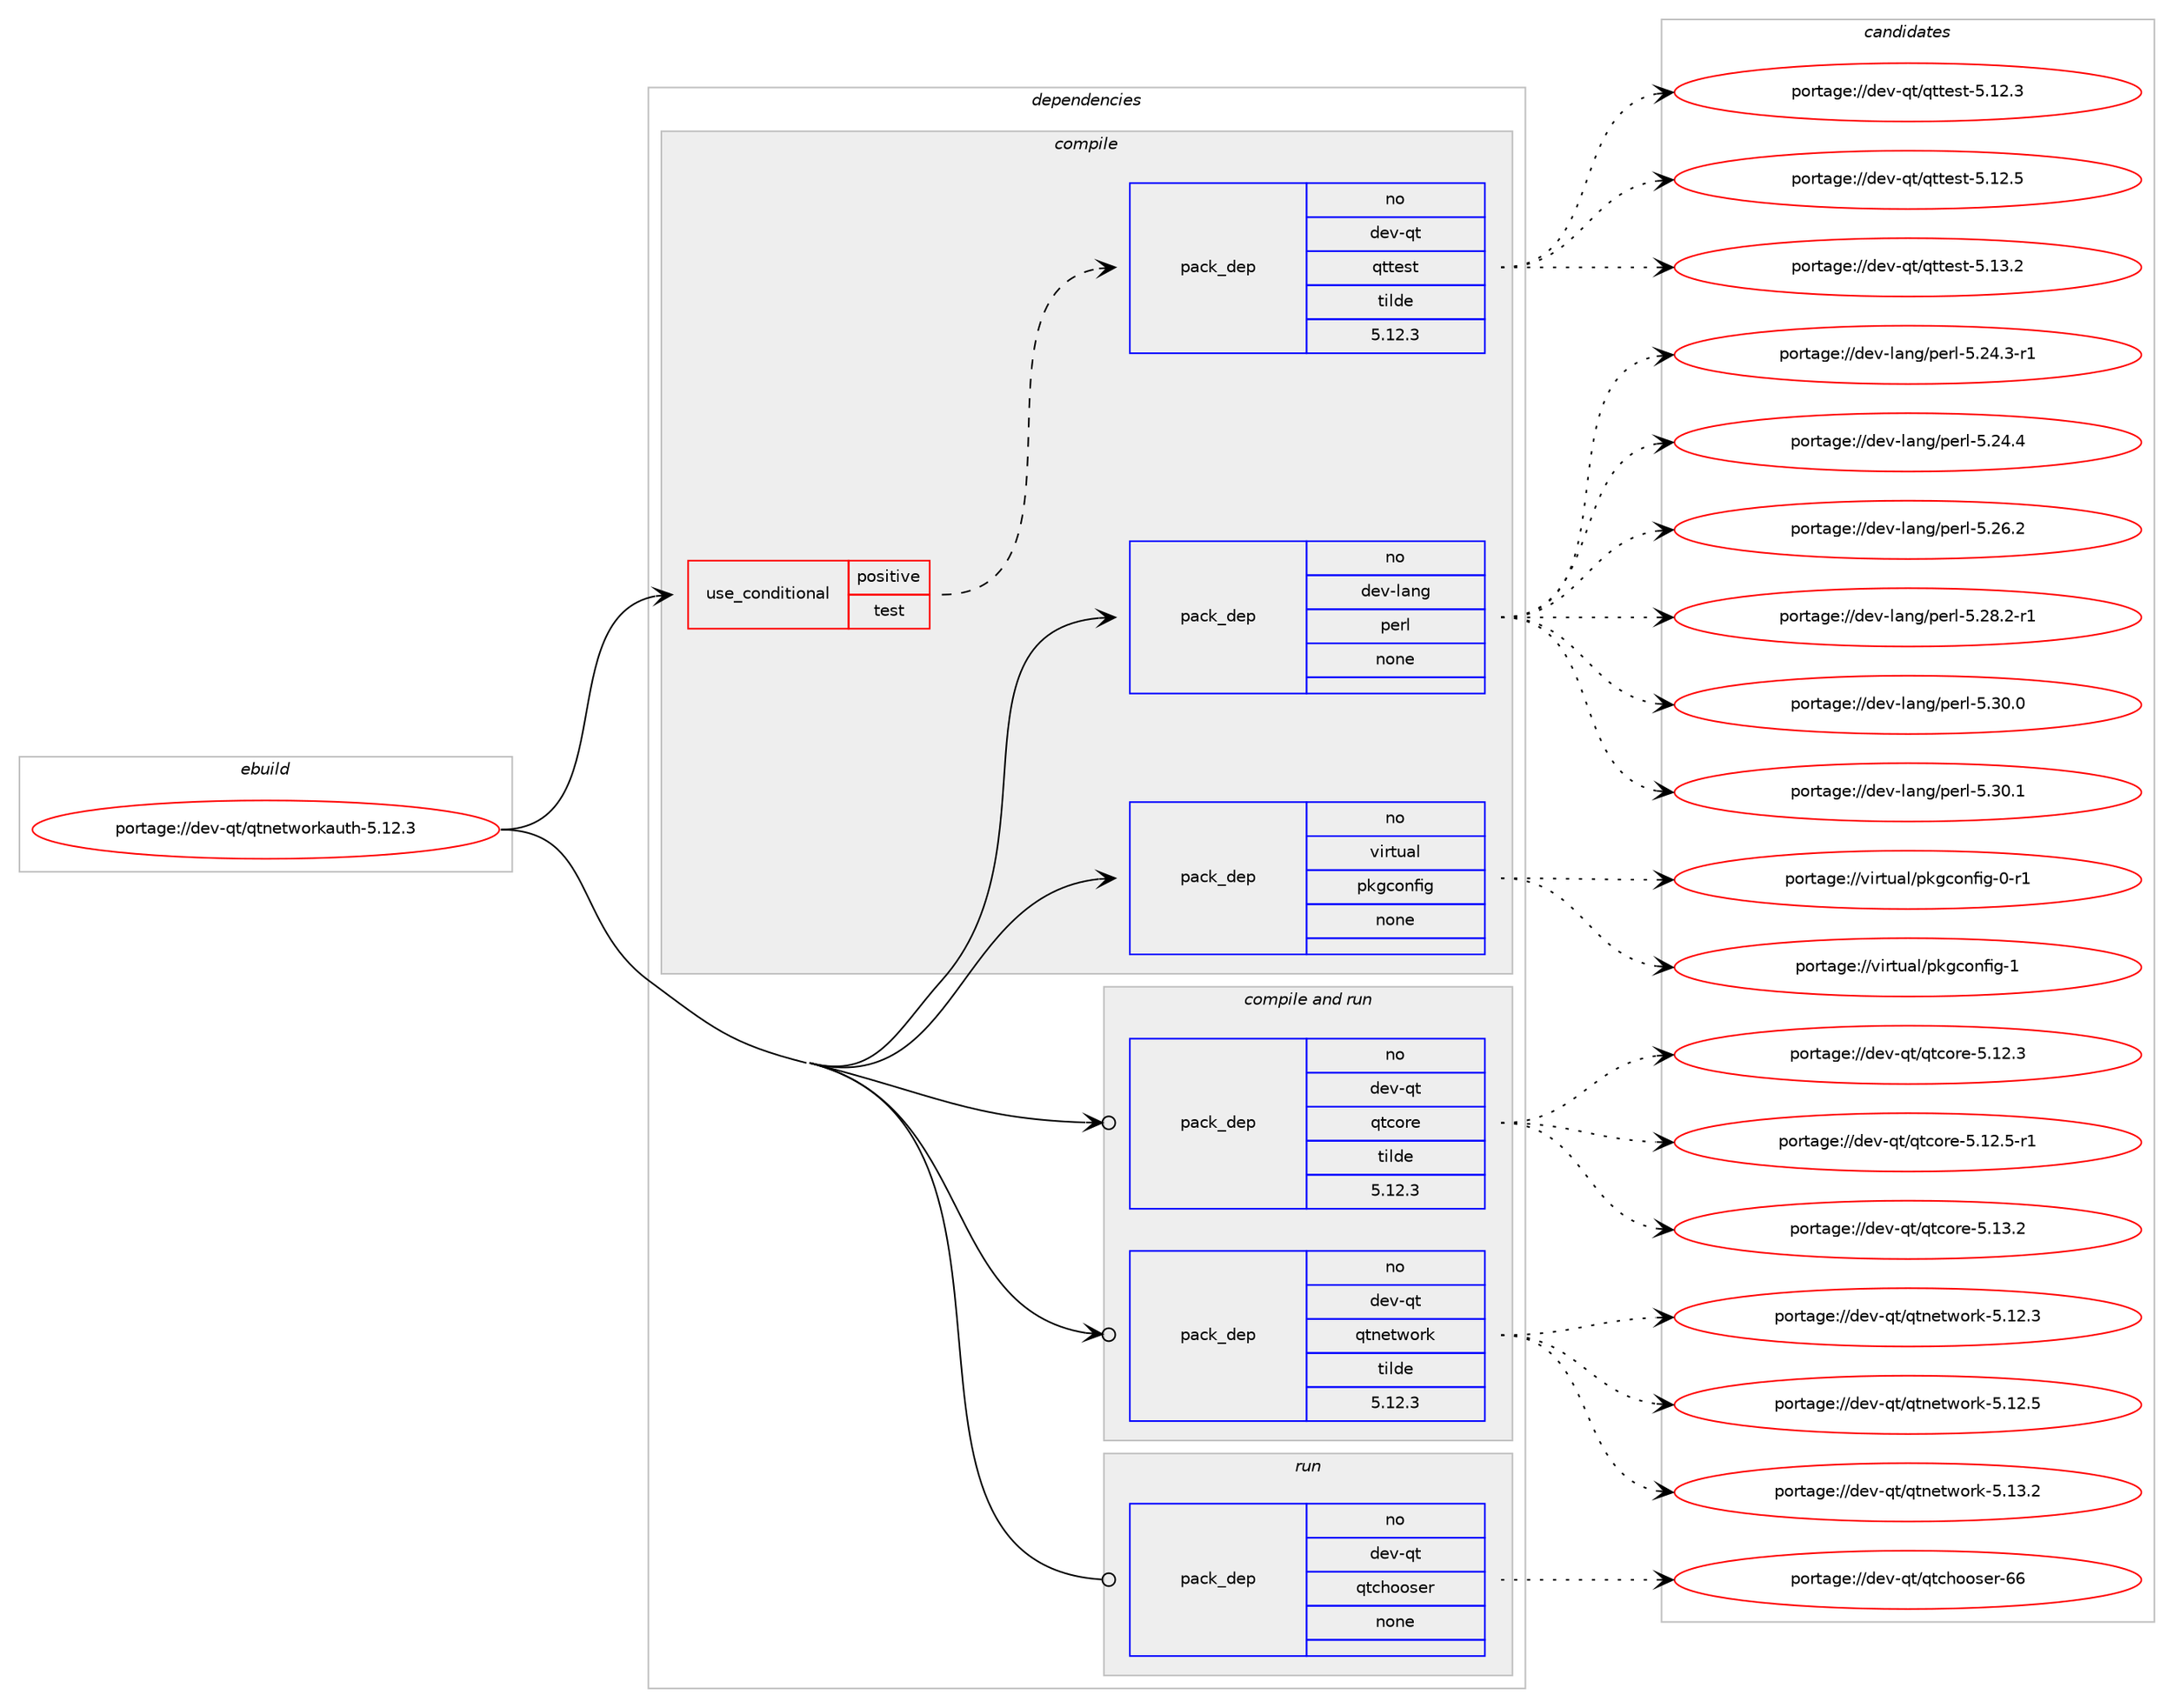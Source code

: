 digraph prolog {

# *************
# Graph options
# *************

newrank=true;
concentrate=true;
compound=true;
graph [rankdir=LR,fontname=Helvetica,fontsize=10,ranksep=1.5];#, ranksep=2.5, nodesep=0.2];
edge  [arrowhead=vee];
node  [fontname=Helvetica,fontsize=10];

# **********
# The ebuild
# **********

subgraph cluster_leftcol {
color=gray;
rank=same;
label=<<i>ebuild</i>>;
id [label="portage://dev-qt/qtnetworkauth-5.12.3", color=red, width=4, href="../dev-qt/qtnetworkauth-5.12.3.svg"];
}

# ****************
# The dependencies
# ****************

subgraph cluster_midcol {
color=gray;
label=<<i>dependencies</i>>;
subgraph cluster_compile {
fillcolor="#eeeeee";
style=filled;
label=<<i>compile</i>>;
subgraph cond41767 {
dependency182091 [label=<<TABLE BORDER="0" CELLBORDER="1" CELLSPACING="0" CELLPADDING="4"><TR><TD ROWSPAN="3" CELLPADDING="10">use_conditional</TD></TR><TR><TD>positive</TD></TR><TR><TD>test</TD></TR></TABLE>>, shape=none, color=red];
subgraph pack136901 {
dependency182092 [label=<<TABLE BORDER="0" CELLBORDER="1" CELLSPACING="0" CELLPADDING="4" WIDTH="220"><TR><TD ROWSPAN="6" CELLPADDING="30">pack_dep</TD></TR><TR><TD WIDTH="110">no</TD></TR><TR><TD>dev-qt</TD></TR><TR><TD>qttest</TD></TR><TR><TD>tilde</TD></TR><TR><TD>5.12.3</TD></TR></TABLE>>, shape=none, color=blue];
}
dependency182091:e -> dependency182092:w [weight=20,style="dashed",arrowhead="vee"];
}
id:e -> dependency182091:w [weight=20,style="solid",arrowhead="vee"];
subgraph pack136902 {
dependency182093 [label=<<TABLE BORDER="0" CELLBORDER="1" CELLSPACING="0" CELLPADDING="4" WIDTH="220"><TR><TD ROWSPAN="6" CELLPADDING="30">pack_dep</TD></TR><TR><TD WIDTH="110">no</TD></TR><TR><TD>dev-lang</TD></TR><TR><TD>perl</TD></TR><TR><TD>none</TD></TR><TR><TD></TD></TR></TABLE>>, shape=none, color=blue];
}
id:e -> dependency182093:w [weight=20,style="solid",arrowhead="vee"];
subgraph pack136903 {
dependency182094 [label=<<TABLE BORDER="0" CELLBORDER="1" CELLSPACING="0" CELLPADDING="4" WIDTH="220"><TR><TD ROWSPAN="6" CELLPADDING="30">pack_dep</TD></TR><TR><TD WIDTH="110">no</TD></TR><TR><TD>virtual</TD></TR><TR><TD>pkgconfig</TD></TR><TR><TD>none</TD></TR><TR><TD></TD></TR></TABLE>>, shape=none, color=blue];
}
id:e -> dependency182094:w [weight=20,style="solid",arrowhead="vee"];
}
subgraph cluster_compileandrun {
fillcolor="#eeeeee";
style=filled;
label=<<i>compile and run</i>>;
subgraph pack136904 {
dependency182095 [label=<<TABLE BORDER="0" CELLBORDER="1" CELLSPACING="0" CELLPADDING="4" WIDTH="220"><TR><TD ROWSPAN="6" CELLPADDING="30">pack_dep</TD></TR><TR><TD WIDTH="110">no</TD></TR><TR><TD>dev-qt</TD></TR><TR><TD>qtcore</TD></TR><TR><TD>tilde</TD></TR><TR><TD>5.12.3</TD></TR></TABLE>>, shape=none, color=blue];
}
id:e -> dependency182095:w [weight=20,style="solid",arrowhead="odotvee"];
subgraph pack136905 {
dependency182096 [label=<<TABLE BORDER="0" CELLBORDER="1" CELLSPACING="0" CELLPADDING="4" WIDTH="220"><TR><TD ROWSPAN="6" CELLPADDING="30">pack_dep</TD></TR><TR><TD WIDTH="110">no</TD></TR><TR><TD>dev-qt</TD></TR><TR><TD>qtnetwork</TD></TR><TR><TD>tilde</TD></TR><TR><TD>5.12.3</TD></TR></TABLE>>, shape=none, color=blue];
}
id:e -> dependency182096:w [weight=20,style="solid",arrowhead="odotvee"];
}
subgraph cluster_run {
fillcolor="#eeeeee";
style=filled;
label=<<i>run</i>>;
subgraph pack136906 {
dependency182097 [label=<<TABLE BORDER="0" CELLBORDER="1" CELLSPACING="0" CELLPADDING="4" WIDTH="220"><TR><TD ROWSPAN="6" CELLPADDING="30">pack_dep</TD></TR><TR><TD WIDTH="110">no</TD></TR><TR><TD>dev-qt</TD></TR><TR><TD>qtchooser</TD></TR><TR><TD>none</TD></TR><TR><TD></TD></TR></TABLE>>, shape=none, color=blue];
}
id:e -> dependency182097:w [weight=20,style="solid",arrowhead="odot"];
}
}

# **************
# The candidates
# **************

subgraph cluster_choices {
rank=same;
color=gray;
label=<<i>candidates</i>>;

subgraph choice136901 {
color=black;
nodesep=1;
choiceportage100101118451131164711311611610111511645534649504651 [label="portage://dev-qt/qttest-5.12.3", color=red, width=4,href="../dev-qt/qttest-5.12.3.svg"];
choiceportage100101118451131164711311611610111511645534649504653 [label="portage://dev-qt/qttest-5.12.5", color=red, width=4,href="../dev-qt/qttest-5.12.5.svg"];
choiceportage100101118451131164711311611610111511645534649514650 [label="portage://dev-qt/qttest-5.13.2", color=red, width=4,href="../dev-qt/qttest-5.13.2.svg"];
dependency182092:e -> choiceportage100101118451131164711311611610111511645534649504651:w [style=dotted,weight="100"];
dependency182092:e -> choiceportage100101118451131164711311611610111511645534649504653:w [style=dotted,weight="100"];
dependency182092:e -> choiceportage100101118451131164711311611610111511645534649514650:w [style=dotted,weight="100"];
}
subgraph choice136902 {
color=black;
nodesep=1;
choiceportage100101118451089711010347112101114108455346505246514511449 [label="portage://dev-lang/perl-5.24.3-r1", color=red, width=4,href="../dev-lang/perl-5.24.3-r1.svg"];
choiceportage10010111845108971101034711210111410845534650524652 [label="portage://dev-lang/perl-5.24.4", color=red, width=4,href="../dev-lang/perl-5.24.4.svg"];
choiceportage10010111845108971101034711210111410845534650544650 [label="portage://dev-lang/perl-5.26.2", color=red, width=4,href="../dev-lang/perl-5.26.2.svg"];
choiceportage100101118451089711010347112101114108455346505646504511449 [label="portage://dev-lang/perl-5.28.2-r1", color=red, width=4,href="../dev-lang/perl-5.28.2-r1.svg"];
choiceportage10010111845108971101034711210111410845534651484648 [label="portage://dev-lang/perl-5.30.0", color=red, width=4,href="../dev-lang/perl-5.30.0.svg"];
choiceportage10010111845108971101034711210111410845534651484649 [label="portage://dev-lang/perl-5.30.1", color=red, width=4,href="../dev-lang/perl-5.30.1.svg"];
dependency182093:e -> choiceportage100101118451089711010347112101114108455346505246514511449:w [style=dotted,weight="100"];
dependency182093:e -> choiceportage10010111845108971101034711210111410845534650524652:w [style=dotted,weight="100"];
dependency182093:e -> choiceportage10010111845108971101034711210111410845534650544650:w [style=dotted,weight="100"];
dependency182093:e -> choiceportage100101118451089711010347112101114108455346505646504511449:w [style=dotted,weight="100"];
dependency182093:e -> choiceportage10010111845108971101034711210111410845534651484648:w [style=dotted,weight="100"];
dependency182093:e -> choiceportage10010111845108971101034711210111410845534651484649:w [style=dotted,weight="100"];
}
subgraph choice136903 {
color=black;
nodesep=1;
choiceportage11810511411611797108471121071039911111010210510345484511449 [label="portage://virtual/pkgconfig-0-r1", color=red, width=4,href="../virtual/pkgconfig-0-r1.svg"];
choiceportage1181051141161179710847112107103991111101021051034549 [label="portage://virtual/pkgconfig-1", color=red, width=4,href="../virtual/pkgconfig-1.svg"];
dependency182094:e -> choiceportage11810511411611797108471121071039911111010210510345484511449:w [style=dotted,weight="100"];
dependency182094:e -> choiceportage1181051141161179710847112107103991111101021051034549:w [style=dotted,weight="100"];
}
subgraph choice136904 {
color=black;
nodesep=1;
choiceportage10010111845113116471131169911111410145534649504651 [label="portage://dev-qt/qtcore-5.12.3", color=red, width=4,href="../dev-qt/qtcore-5.12.3.svg"];
choiceportage100101118451131164711311699111114101455346495046534511449 [label="portage://dev-qt/qtcore-5.12.5-r1", color=red, width=4,href="../dev-qt/qtcore-5.12.5-r1.svg"];
choiceportage10010111845113116471131169911111410145534649514650 [label="portage://dev-qt/qtcore-5.13.2", color=red, width=4,href="../dev-qt/qtcore-5.13.2.svg"];
dependency182095:e -> choiceportage10010111845113116471131169911111410145534649504651:w [style=dotted,weight="100"];
dependency182095:e -> choiceportage100101118451131164711311699111114101455346495046534511449:w [style=dotted,weight="100"];
dependency182095:e -> choiceportage10010111845113116471131169911111410145534649514650:w [style=dotted,weight="100"];
}
subgraph choice136905 {
color=black;
nodesep=1;
choiceportage100101118451131164711311611010111611911111410745534649504651 [label="portage://dev-qt/qtnetwork-5.12.3", color=red, width=4,href="../dev-qt/qtnetwork-5.12.3.svg"];
choiceportage100101118451131164711311611010111611911111410745534649504653 [label="portage://dev-qt/qtnetwork-5.12.5", color=red, width=4,href="../dev-qt/qtnetwork-5.12.5.svg"];
choiceportage100101118451131164711311611010111611911111410745534649514650 [label="portage://dev-qt/qtnetwork-5.13.2", color=red, width=4,href="../dev-qt/qtnetwork-5.13.2.svg"];
dependency182096:e -> choiceportage100101118451131164711311611010111611911111410745534649504651:w [style=dotted,weight="100"];
dependency182096:e -> choiceportage100101118451131164711311611010111611911111410745534649504653:w [style=dotted,weight="100"];
dependency182096:e -> choiceportage100101118451131164711311611010111611911111410745534649514650:w [style=dotted,weight="100"];
}
subgraph choice136906 {
color=black;
nodesep=1;
choiceportage100101118451131164711311699104111111115101114455454 [label="portage://dev-qt/qtchooser-66", color=red, width=4,href="../dev-qt/qtchooser-66.svg"];
dependency182097:e -> choiceportage100101118451131164711311699104111111115101114455454:w [style=dotted,weight="100"];
}
}

}
